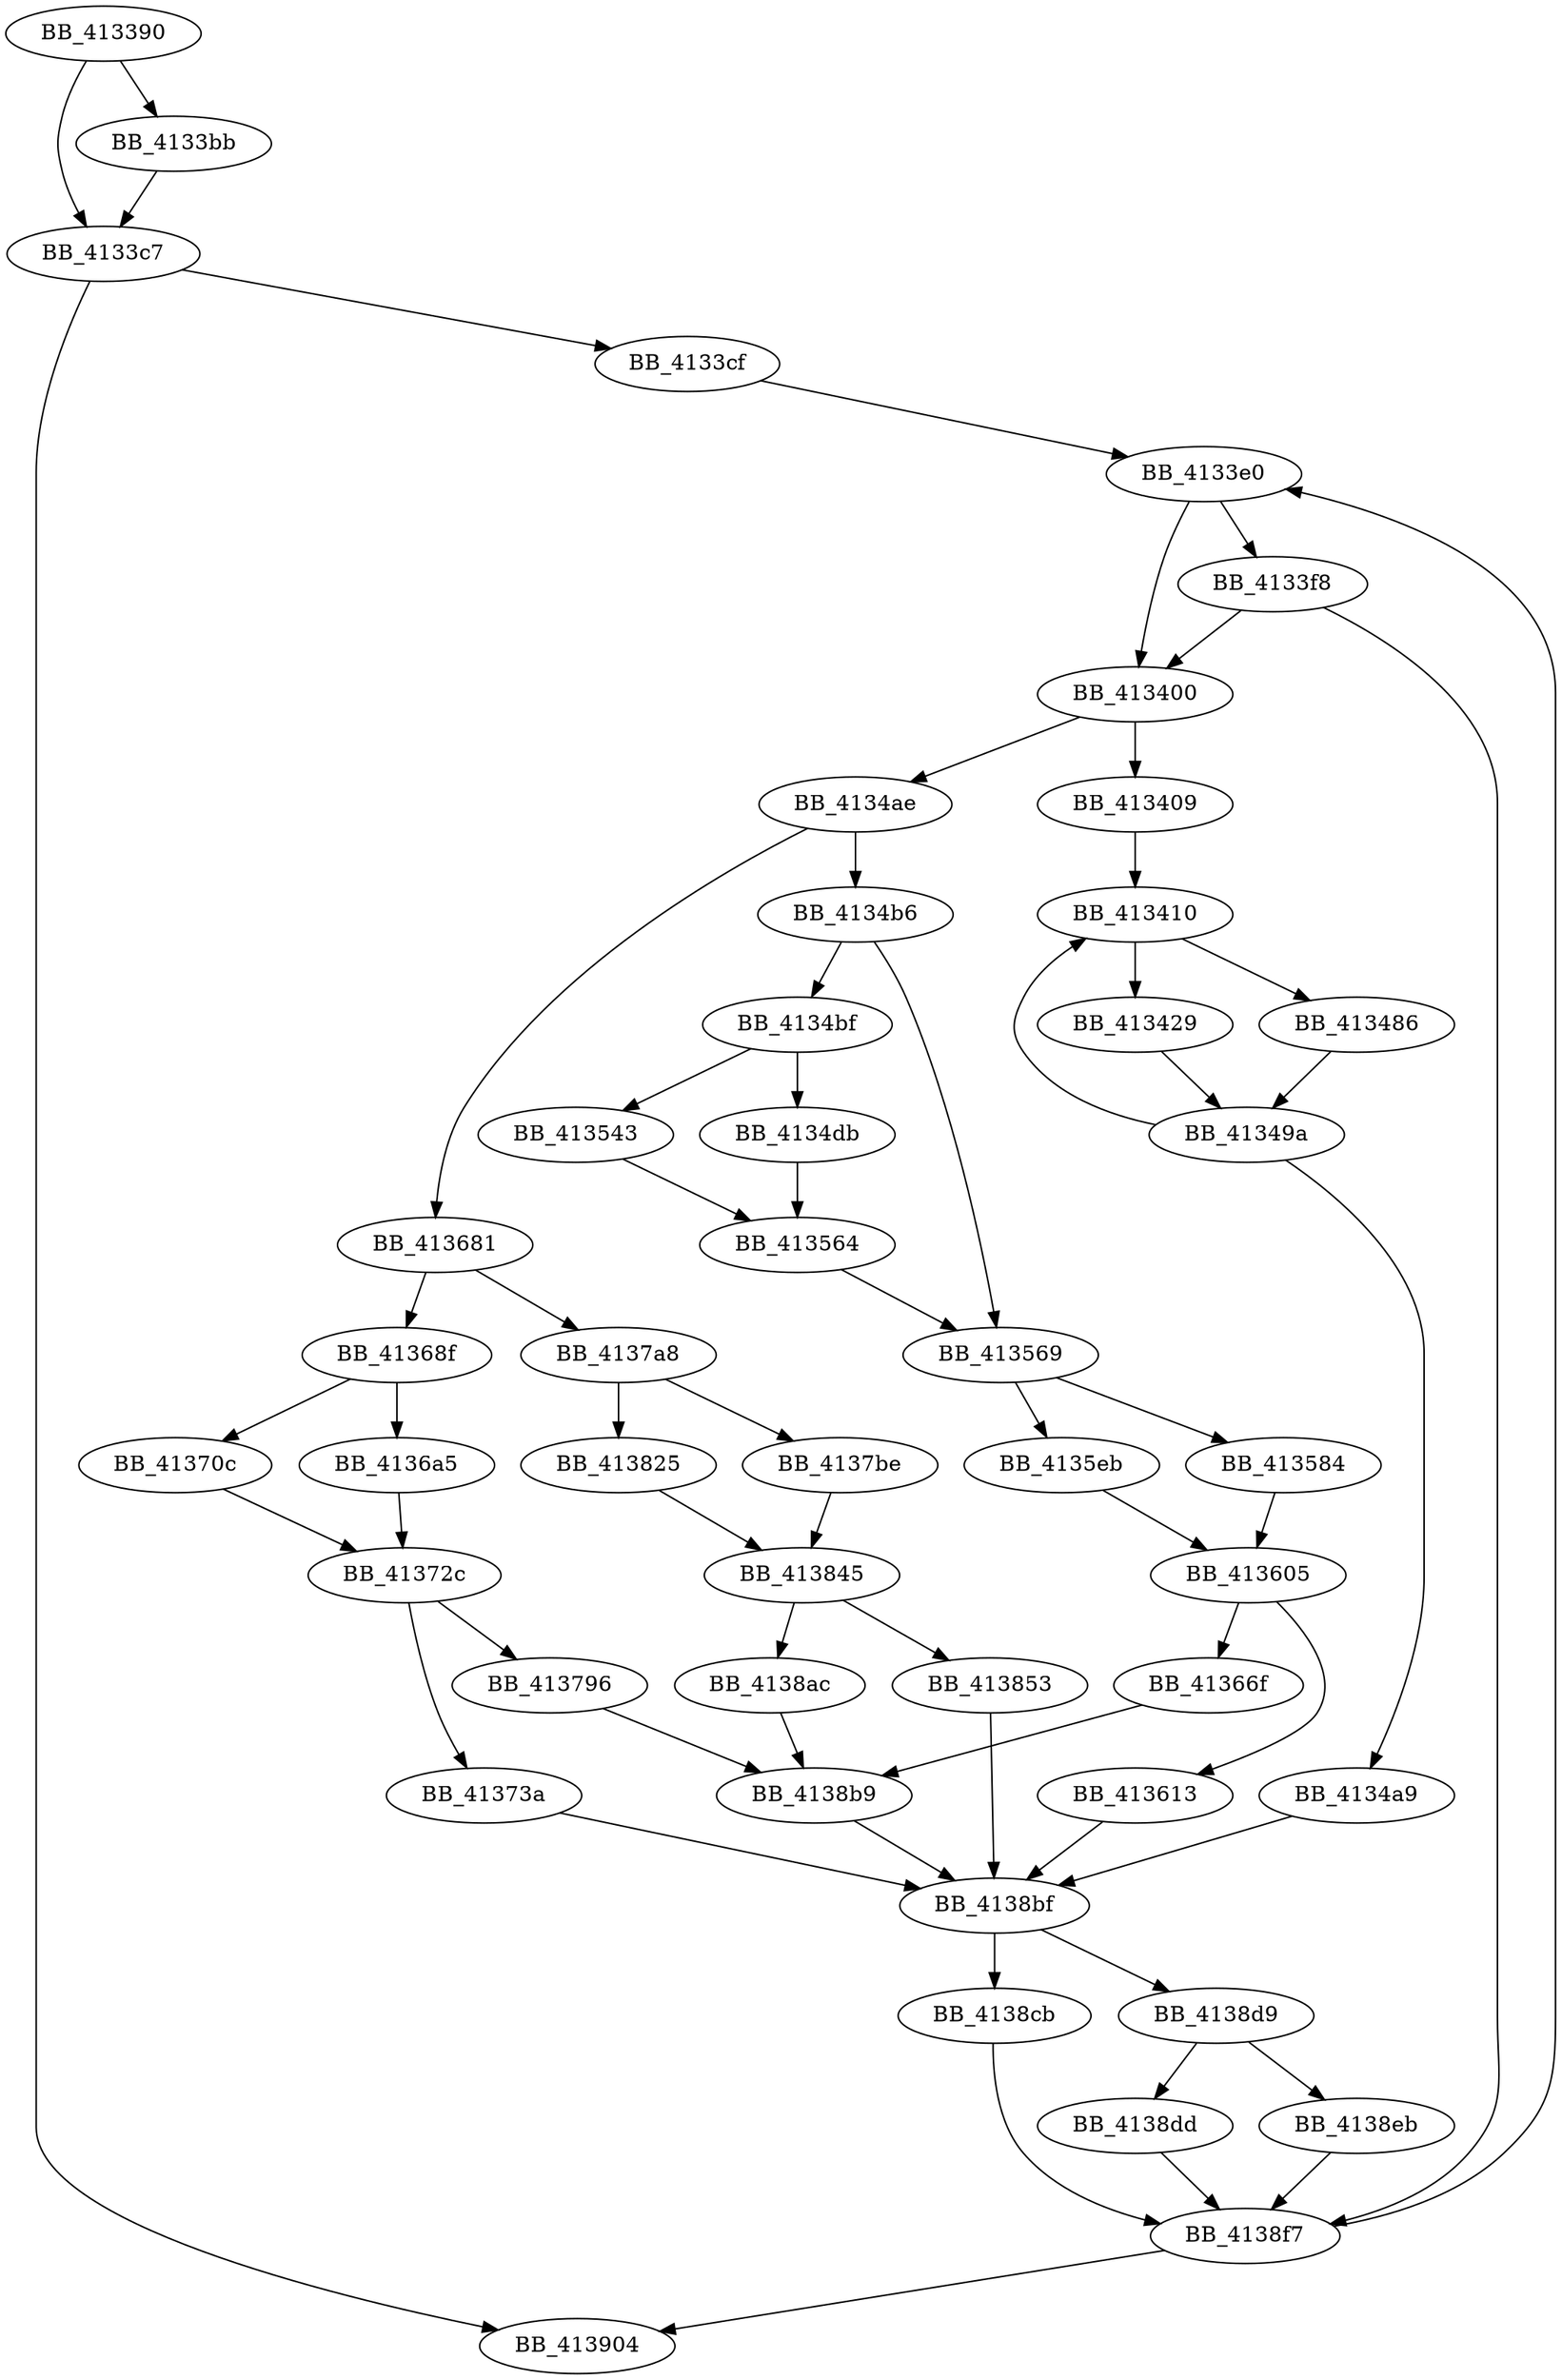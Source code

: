 DiGraph sub_413390{
BB_413390->BB_4133bb
BB_413390->BB_4133c7
BB_4133bb->BB_4133c7
BB_4133c7->BB_4133cf
BB_4133c7->BB_413904
BB_4133cf->BB_4133e0
BB_4133e0->BB_4133f8
BB_4133e0->BB_413400
BB_4133f8->BB_413400
BB_4133f8->BB_4138f7
BB_413400->BB_413409
BB_413400->BB_4134ae
BB_413409->BB_413410
BB_413410->BB_413429
BB_413410->BB_413486
BB_413429->BB_41349a
BB_413486->BB_41349a
BB_41349a->BB_413410
BB_41349a->BB_4134a9
BB_4134a9->BB_4138bf
BB_4134ae->BB_4134b6
BB_4134ae->BB_413681
BB_4134b6->BB_4134bf
BB_4134b6->BB_413569
BB_4134bf->BB_4134db
BB_4134bf->BB_413543
BB_4134db->BB_413564
BB_413543->BB_413564
BB_413564->BB_413569
BB_413569->BB_413584
BB_413569->BB_4135eb
BB_413584->BB_413605
BB_4135eb->BB_413605
BB_413605->BB_413613
BB_413605->BB_41366f
BB_413613->BB_4138bf
BB_41366f->BB_4138b9
BB_413681->BB_41368f
BB_413681->BB_4137a8
BB_41368f->BB_4136a5
BB_41368f->BB_41370c
BB_4136a5->BB_41372c
BB_41370c->BB_41372c
BB_41372c->BB_41373a
BB_41372c->BB_413796
BB_41373a->BB_4138bf
BB_413796->BB_4138b9
BB_4137a8->BB_4137be
BB_4137a8->BB_413825
BB_4137be->BB_413845
BB_413825->BB_413845
BB_413845->BB_413853
BB_413845->BB_4138ac
BB_413853->BB_4138bf
BB_4138ac->BB_4138b9
BB_4138b9->BB_4138bf
BB_4138bf->BB_4138cb
BB_4138bf->BB_4138d9
BB_4138cb->BB_4138f7
BB_4138d9->BB_4138dd
BB_4138d9->BB_4138eb
BB_4138dd->BB_4138f7
BB_4138eb->BB_4138f7
BB_4138f7->BB_4133e0
BB_4138f7->BB_413904
}

